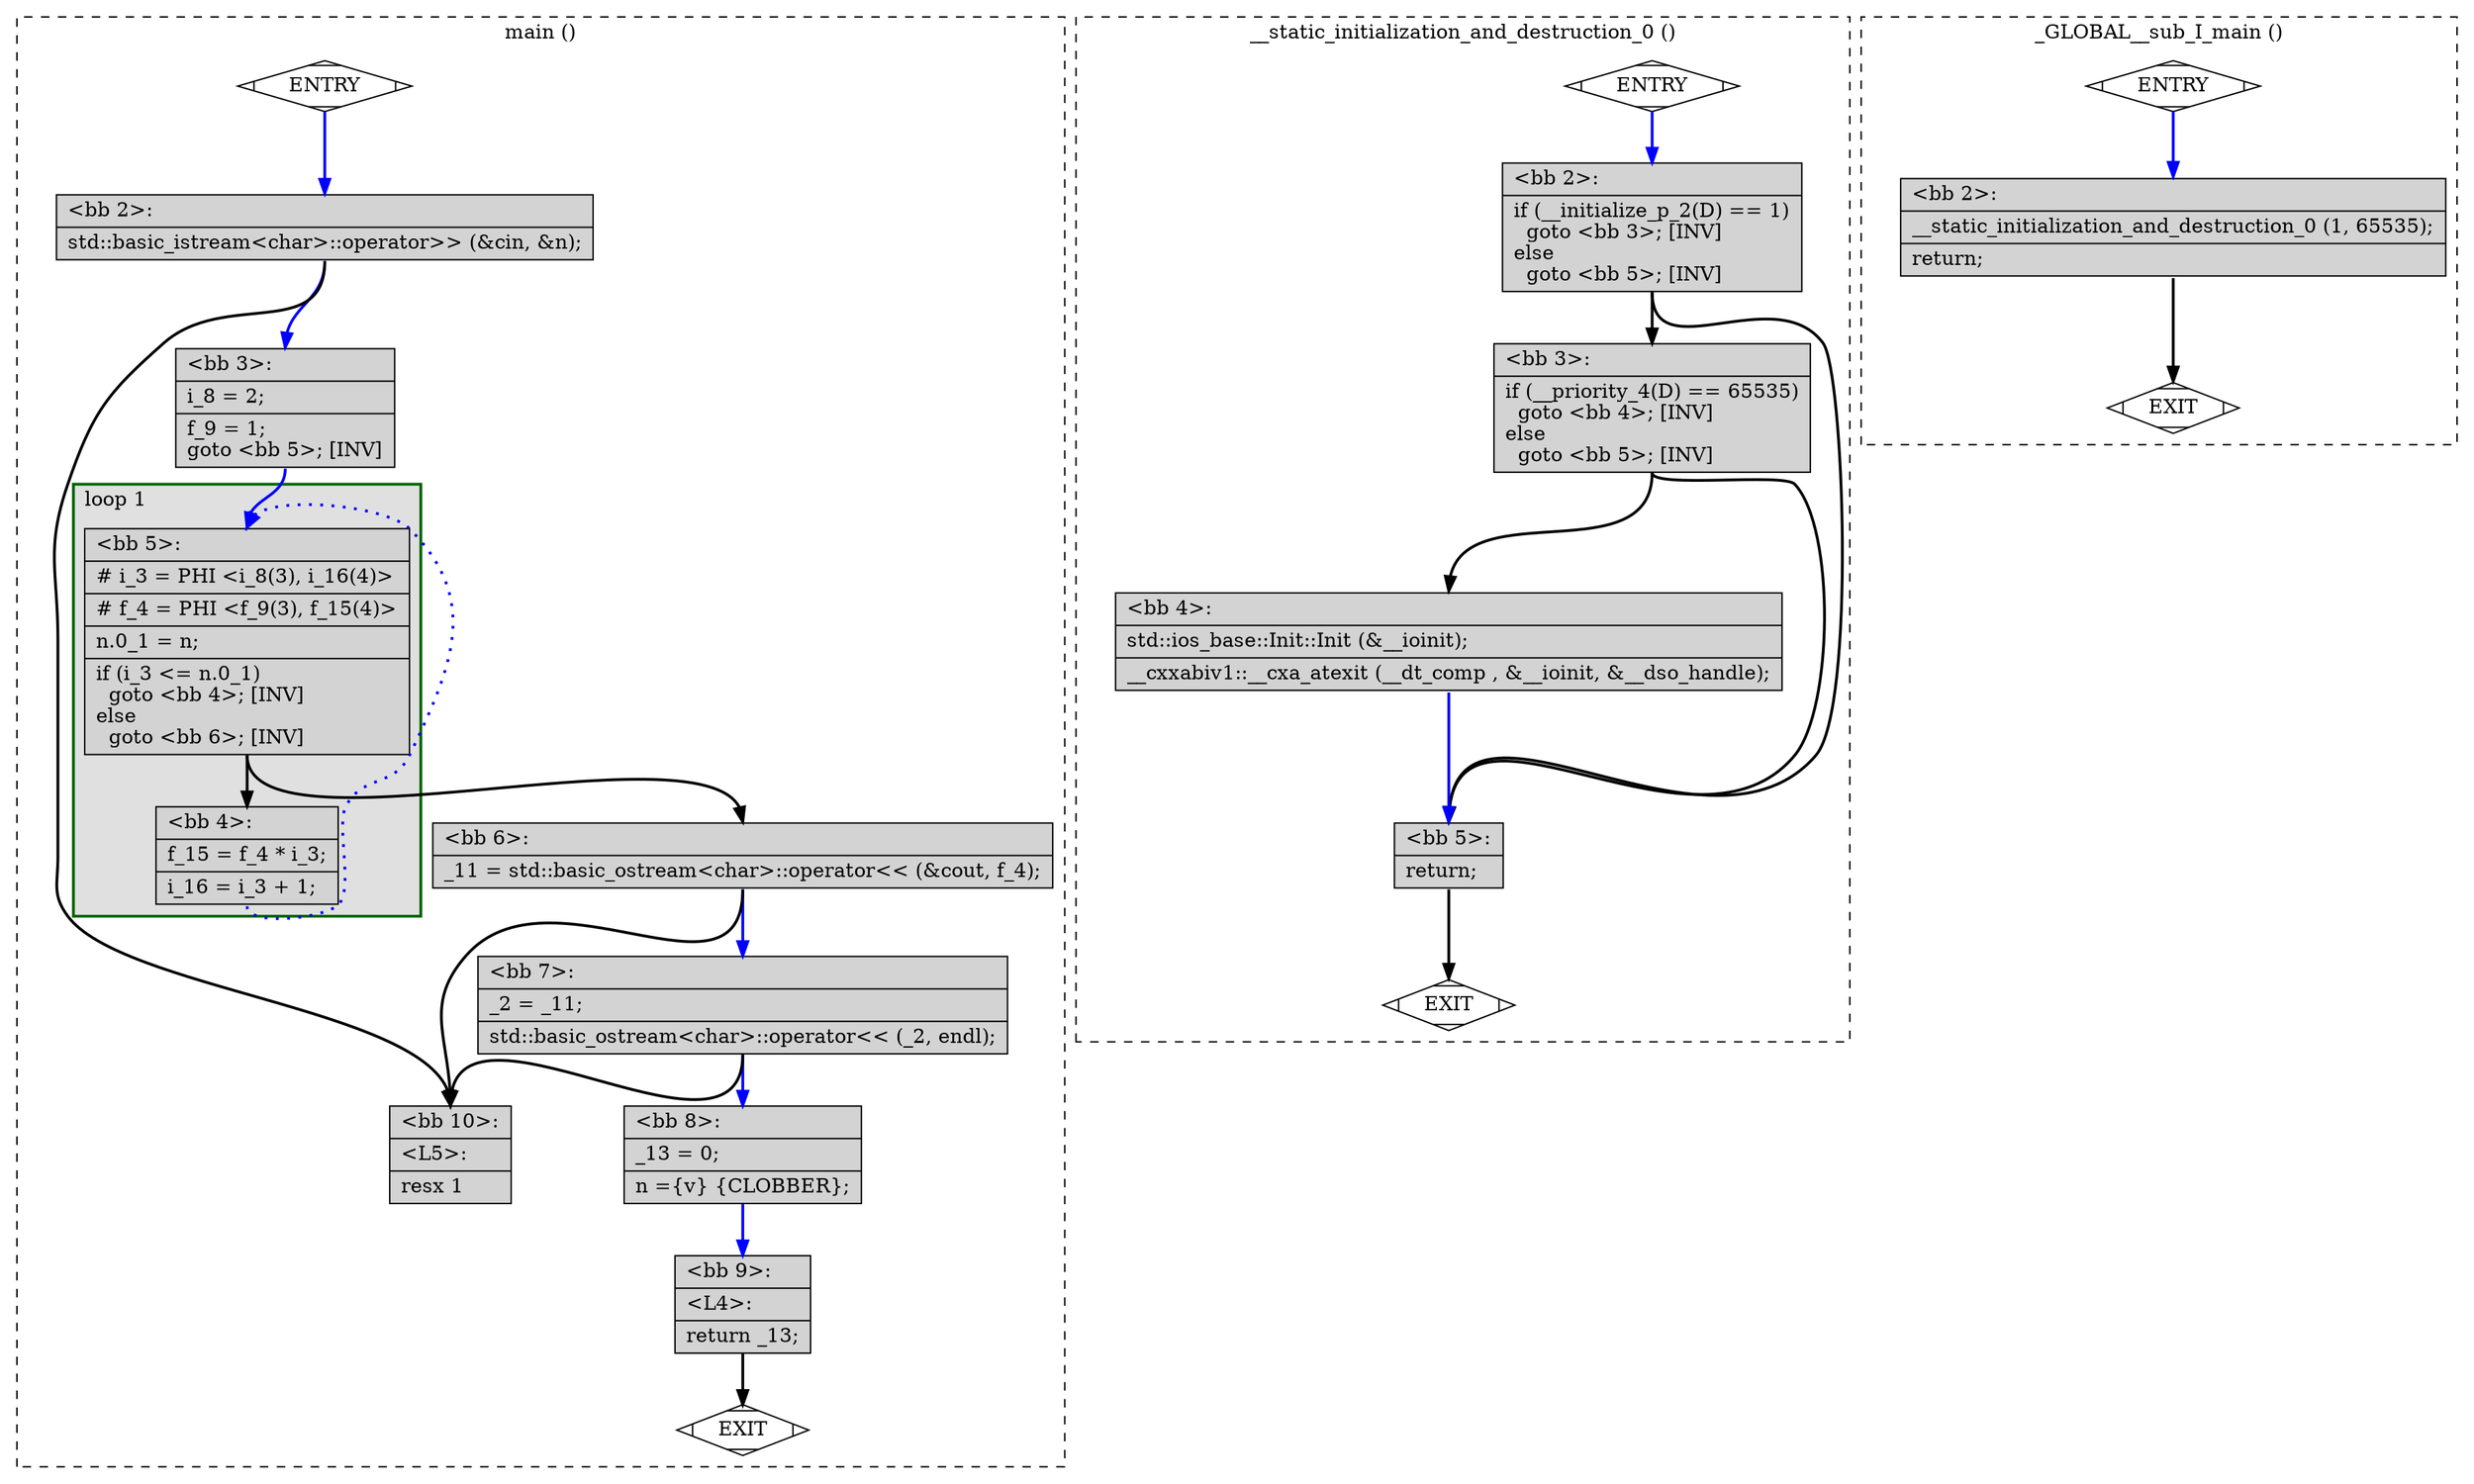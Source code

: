 digraph "a-mul.cpp.233t.veclower" {
overlap=false;
subgraph "cluster_main" {
	style="dashed";
	color="black";
	label="main ()";
	subgraph cluster_1729_1 {
	style="filled";
	color="darkgreen";
	fillcolor="grey88";
	label="loop 1";
	labeljust=l;
	penwidth=2;
	fn_1729_basic_block_5 [shape=record,style=filled,fillcolor=lightgrey,label="{\<bb\ 5\>:\l\
|#\ i_3\ =\ PHI\ \<i_8(3),\ i_16(4)\>\l\
|#\ f_4\ =\ PHI\ \<f_9(3),\ f_15(4)\>\l\
|n.0_1\ =\ n;\l\
|if\ (i_3\ \<=\ n.0_1)\l\
\ \ goto\ \<bb\ 4\>;\ [INV]\l\
else\l\
\ \ goto\ \<bb\ 6\>;\ [INV]\l\
}"];

	fn_1729_basic_block_4 [shape=record,style=filled,fillcolor=lightgrey,label="{\<bb\ 4\>:\l\
|f_15\ =\ f_4\ *\ i_3;\l\
|i_16\ =\ i_3\ +\ 1;\l\
}"];

	}
	fn_1729_basic_block_0 [shape=Mdiamond,style=filled,fillcolor=white,label="ENTRY"];

	fn_1729_basic_block_1 [shape=Mdiamond,style=filled,fillcolor=white,label="EXIT"];

	fn_1729_basic_block_2 [shape=record,style=filled,fillcolor=lightgrey,label="{\<bb\ 2\>:\l\
|std::basic_istream\<char\>::operator\>\>\ (&cin,\ &n);\l\
}"];

	fn_1729_basic_block_3 [shape=record,style=filled,fillcolor=lightgrey,label="{\<bb\ 3\>:\l\
|i_8\ =\ 2;\l\
|f_9\ =\ 1;\l\
goto\ \<bb\ 5\>;\ [INV]\l\
}"];

	fn_1729_basic_block_6 [shape=record,style=filled,fillcolor=lightgrey,label="{\<bb\ 6\>:\l\
|_11\ =\ std::basic_ostream\<char\>::operator\<\<\ (&cout,\ f_4);\l\
}"];

	fn_1729_basic_block_7 [shape=record,style=filled,fillcolor=lightgrey,label="{\<bb\ 7\>:\l\
|_2\ =\ _11;\l\
|std::basic_ostream\<char\>::operator\<\<\ (_2,\ endl);\l\
}"];

	fn_1729_basic_block_8 [shape=record,style=filled,fillcolor=lightgrey,label="{\<bb\ 8\>:\l\
|_13\ =\ 0;\l\
|n\ =\{v\}\ \{CLOBBER\};\l\
}"];

	fn_1729_basic_block_9 [shape=record,style=filled,fillcolor=lightgrey,label="{\<bb\ 9\>:\l\
|\<L4\>:\l\
|return\ _13;\l\
}"];

	fn_1729_basic_block_10 [shape=record,style=filled,fillcolor=lightgrey,label="{\<bb\ 10\>:\l\
|\<L5\>:\l\
|resx\ 1\l\
}"];

	fn_1729_basic_block_0:s -> fn_1729_basic_block_2:n [style="solid,bold",color=blue,weight=100,constraint=true];
	fn_1729_basic_block_2:s -> fn_1729_basic_block_10:n [style="solid,bold",color=black,weight=10,constraint=true];
	fn_1729_basic_block_2:s -> fn_1729_basic_block_3:n [style="solid,bold",color=blue,weight=100,constraint=true];
	fn_1729_basic_block_3:s -> fn_1729_basic_block_5:n [style="solid,bold",color=blue,weight=100,constraint=true];
	fn_1729_basic_block_4:s -> fn_1729_basic_block_5:n [style="dotted,bold",color=blue,weight=10,constraint=false];
	fn_1729_basic_block_5:s -> fn_1729_basic_block_4:n [style="solid,bold",color=black,weight=10,constraint=true];
	fn_1729_basic_block_5:s -> fn_1729_basic_block_6:n [style="solid,bold",color=black,weight=10,constraint=true];
	fn_1729_basic_block_6:s -> fn_1729_basic_block_10:n [style="solid,bold",color=black,weight=10,constraint=true];
	fn_1729_basic_block_6:s -> fn_1729_basic_block_7:n [style="solid,bold",color=blue,weight=100,constraint=true];
	fn_1729_basic_block_7:s -> fn_1729_basic_block_10:n [style="solid,bold",color=black,weight=10,constraint=true];
	fn_1729_basic_block_7:s -> fn_1729_basic_block_8:n [style="solid,bold",color=blue,weight=100,constraint=true];
	fn_1729_basic_block_8:s -> fn_1729_basic_block_9:n [style="solid,bold",color=blue,weight=100,constraint=true];
	fn_1729_basic_block_9:s -> fn_1729_basic_block_1:n [style="solid,bold",color=black,weight=10,constraint=true];
	fn_1729_basic_block_0:s -> fn_1729_basic_block_1:n [style="invis",constraint=true];
}
subgraph "cluster___static_initialization_and_destruction_0" {
	style="dashed";
	color="black";
	label="__static_initialization_and_destruction_0 ()";
	fn_2229_basic_block_0 [shape=Mdiamond,style=filled,fillcolor=white,label="ENTRY"];

	fn_2229_basic_block_1 [shape=Mdiamond,style=filled,fillcolor=white,label="EXIT"];

	fn_2229_basic_block_2 [shape=record,style=filled,fillcolor=lightgrey,label="{\<bb\ 2\>:\l\
|if\ (__initialize_p_2(D)\ ==\ 1)\l\
\ \ goto\ \<bb\ 3\>;\ [INV]\l\
else\l\
\ \ goto\ \<bb\ 5\>;\ [INV]\l\
}"];

	fn_2229_basic_block_3 [shape=record,style=filled,fillcolor=lightgrey,label="{\<bb\ 3\>:\l\
|if\ (__priority_4(D)\ ==\ 65535)\l\
\ \ goto\ \<bb\ 4\>;\ [INV]\l\
else\l\
\ \ goto\ \<bb\ 5\>;\ [INV]\l\
}"];

	fn_2229_basic_block_4 [shape=record,style=filled,fillcolor=lightgrey,label="{\<bb\ 4\>:\l\
|std::ios_base::Init::Init\ (&__ioinit);\l\
|__cxxabiv1::__cxa_atexit\ (__dt_comp\ ,\ &__ioinit,\ &__dso_handle);\l\
}"];

	fn_2229_basic_block_5 [shape=record,style=filled,fillcolor=lightgrey,label="{\<bb\ 5\>:\l\
|return;\l\
}"];

	fn_2229_basic_block_0:s -> fn_2229_basic_block_2:n [style="solid,bold",color=blue,weight=100,constraint=true];
	fn_2229_basic_block_2:s -> fn_2229_basic_block_3:n [style="solid,bold",color=black,weight=10,constraint=true];
	fn_2229_basic_block_2:s -> fn_2229_basic_block_5:n [style="solid,bold",color=black,weight=10,constraint=true];
	fn_2229_basic_block_3:s -> fn_2229_basic_block_4:n [style="solid,bold",color=black,weight=10,constraint=true];
	fn_2229_basic_block_3:s -> fn_2229_basic_block_5:n [style="solid,bold",color=black,weight=10,constraint=true];
	fn_2229_basic_block_4:s -> fn_2229_basic_block_5:n [style="solid,bold",color=blue,weight=100,constraint=true];
	fn_2229_basic_block_5:s -> fn_2229_basic_block_1:n [style="solid,bold",color=black,weight=10,constraint=true];
	fn_2229_basic_block_0:s -> fn_2229_basic_block_1:n [style="invis",constraint=true];
}
subgraph "cluster__GLOBAL__sub_I_main" {
	style="dashed";
	color="black";
	label="_GLOBAL__sub_I_main ()";
	fn_2230_basic_block_0 [shape=Mdiamond,style=filled,fillcolor=white,label="ENTRY"];

	fn_2230_basic_block_1 [shape=Mdiamond,style=filled,fillcolor=white,label="EXIT"];

	fn_2230_basic_block_2 [shape=record,style=filled,fillcolor=lightgrey,label="{\<bb\ 2\>:\l\
|__static_initialization_and_destruction_0\ (1,\ 65535);\l\
|return;\l\
}"];

	fn_2230_basic_block_0:s -> fn_2230_basic_block_2:n [style="solid,bold",color=blue,weight=100,constraint=true];
	fn_2230_basic_block_2:s -> fn_2230_basic_block_1:n [style="solid,bold",color=black,weight=10,constraint=true];
	fn_2230_basic_block_0:s -> fn_2230_basic_block_1:n [style="invis",constraint=true];
}
}
